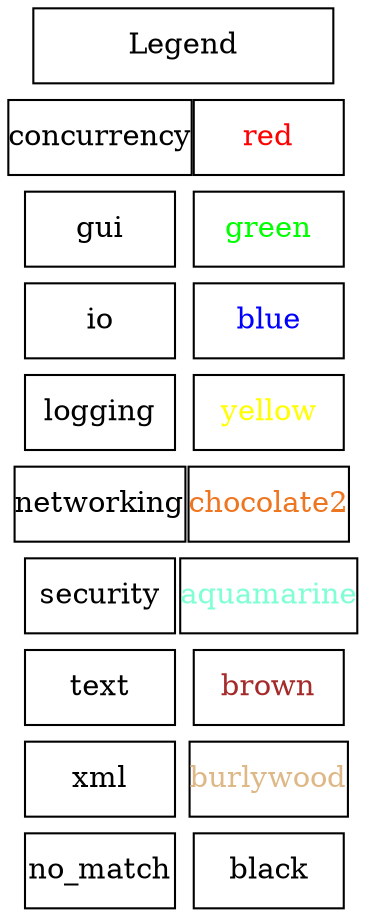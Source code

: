 digraph  { 
mindist=0;
ranksep=0;
nodesep=0;
node[shape=box,margin="0,0",width=1, height=0.5];
edge [style=invis];
Legend[width=2];
concurrency;
gui;
io;
logging;
networking;
security;
text;
xml;
no_match;
red[fontcolor=red];
green[fontcolor=green];
blue[fontcolor=blue];
yellow[fontcolor=yellow];
chocolate2[fontcolor=chocolate2];
aquamarine[fontcolor=aquamarine];
brown[fontcolor=brown];
burlywood[fontcolor=burlywood];
black[fontcolor=black];
Legend -> concurrency;
Legend -> red;
concurrency->gui;
red->green;
gui->io;
green->blue;
io->logging;
blue->yellow;
logging->networking;
yellow->chocolate2;
networking->security;
chocolate2->aquamarine;
security->text;
aquamarine->brown;
text->xml;
brown->burlywood;
xml->no_match;
burlywood->black;
edge [constraint=false];
concurrency->red;
gui->green;
io->blue;
logging->yellow;
networking->chocolate2;
security->aquamarine;
text->brown;
xml->burlywood;
no_match->black;
}